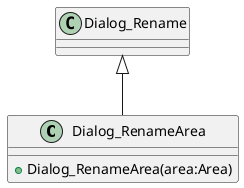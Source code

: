 @startuml
class Dialog_RenameArea {
    + Dialog_RenameArea(area:Area)
}
Dialog_Rename <|-- Dialog_RenameArea
@enduml
